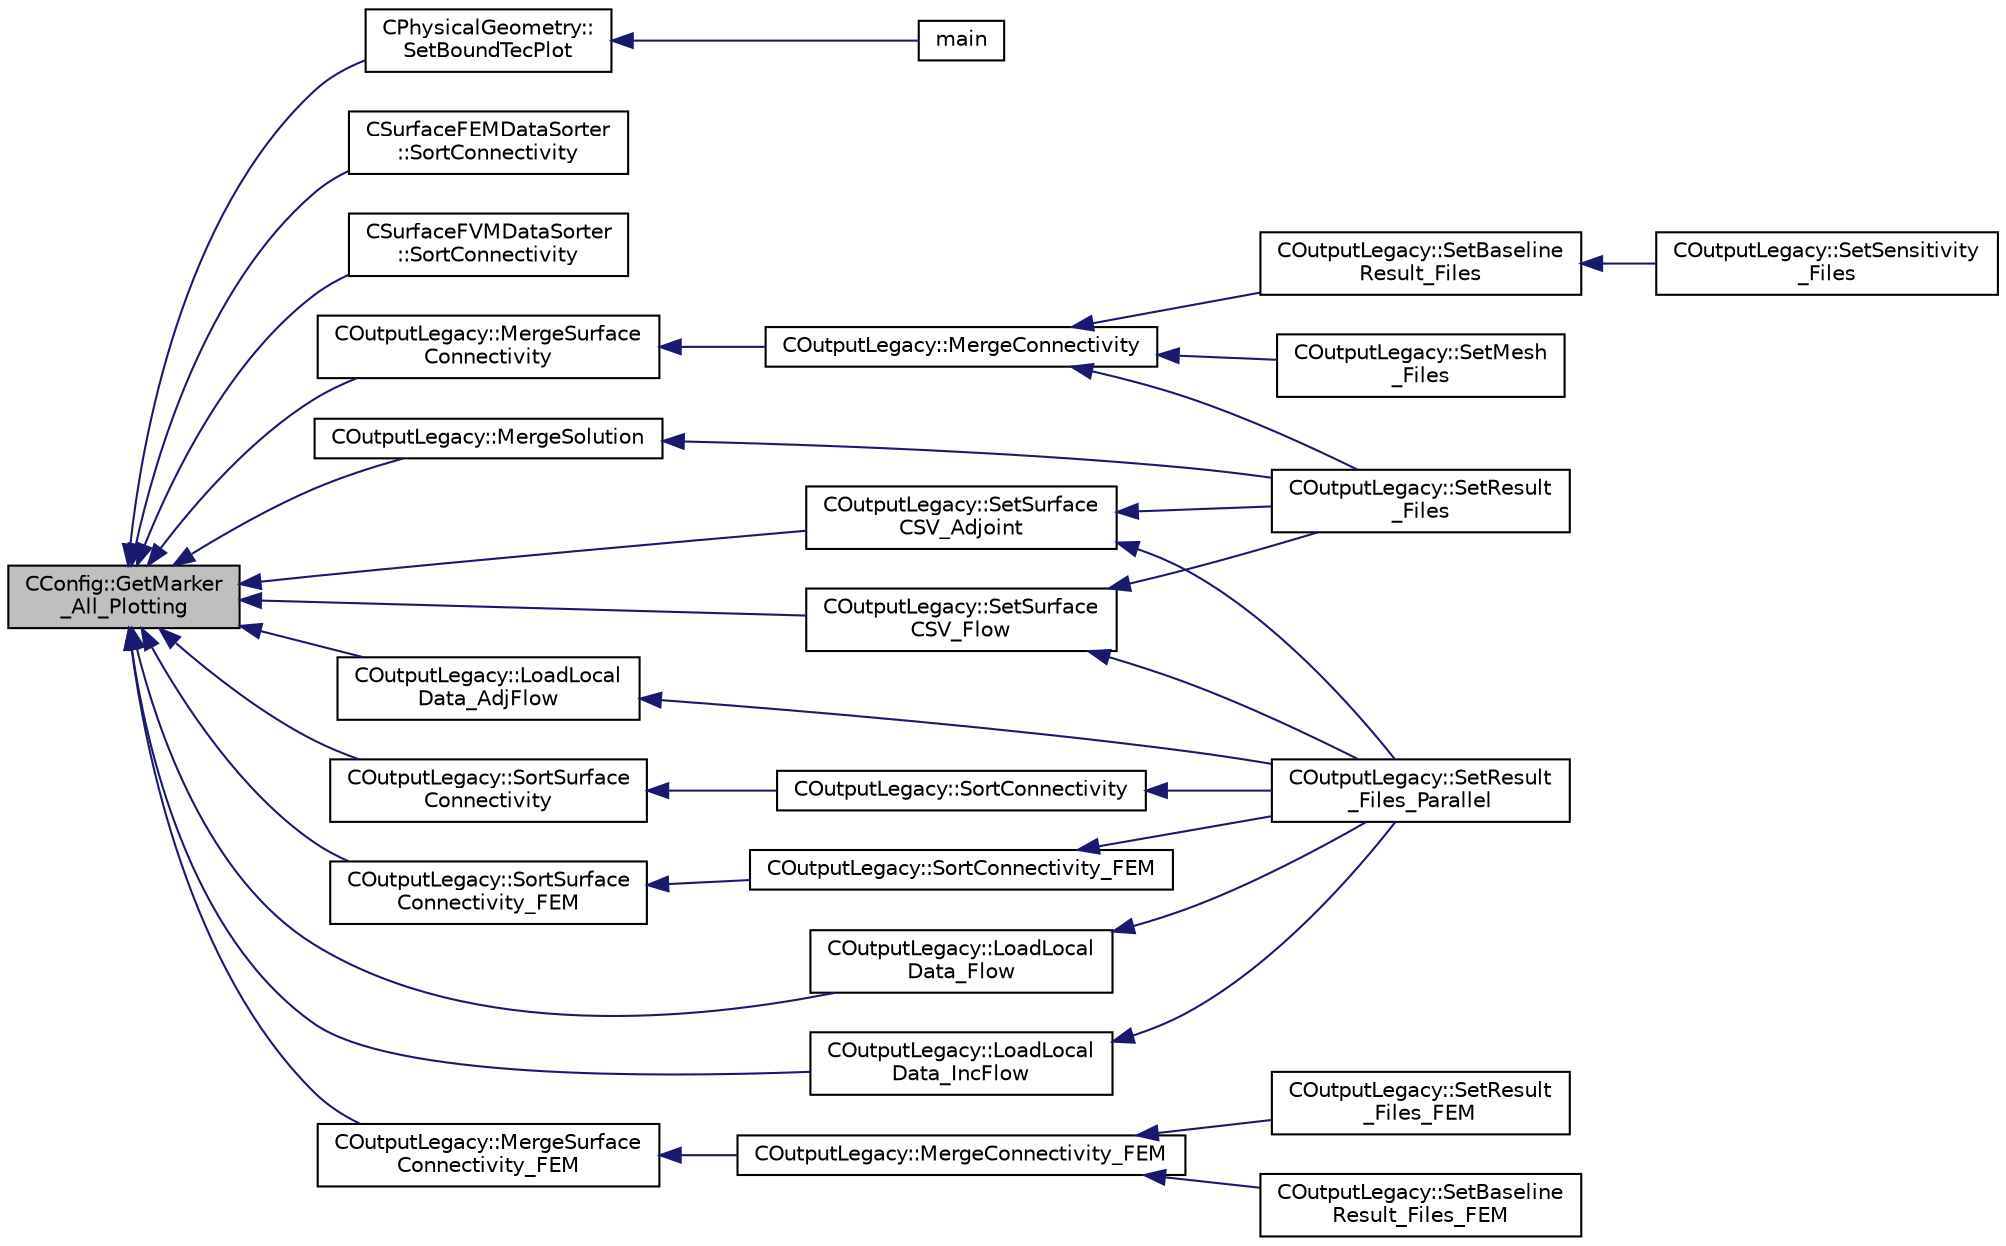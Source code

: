 digraph "CConfig::GetMarker_All_Plotting"
{
  edge [fontname="Helvetica",fontsize="10",labelfontname="Helvetica",labelfontsize="10"];
  node [fontname="Helvetica",fontsize="10",shape=record];
  rankdir="LR";
  Node6740 [label="CConfig::GetMarker\l_All_Plotting",height=0.2,width=0.4,color="black", fillcolor="grey75", style="filled", fontcolor="black"];
  Node6740 -> Node6741 [dir="back",color="midnightblue",fontsize="10",style="solid",fontname="Helvetica"];
  Node6741 [label="CPhysicalGeometry::\lSetBoundTecPlot",height=0.2,width=0.4,color="black", fillcolor="white", style="filled",URL="$class_c_physical_geometry.html#a01d9ef8a93724d0e5ccfc18ee09d1022",tooltip="Set the output file for boundaries in Tecplot. "];
  Node6741 -> Node6742 [dir="back",color="midnightblue",fontsize="10",style="solid",fontname="Helvetica"];
  Node6742 [label="main",height=0.2,width=0.4,color="black", fillcolor="white", style="filled",URL="$_s_u2___m_s_h_8cpp.html#a0ddf1224851353fc92bfbff6f499fa97"];
  Node6740 -> Node6743 [dir="back",color="midnightblue",fontsize="10",style="solid",fontname="Helvetica"];
  Node6743 [label="CSurfaceFEMDataSorter\l::SortConnectivity",height=0.2,width=0.4,color="black", fillcolor="white", style="filled",URL="$class_c_surface_f_e_m_data_sorter.html#ac9c76b1a4428cb3d4369903e2c501ea0",tooltip="Sort the connectivities (volume and surface) into data structures used for output file writing..."];
  Node6740 -> Node6744 [dir="back",color="midnightblue",fontsize="10",style="solid",fontname="Helvetica"];
  Node6744 [label="CSurfaceFVMDataSorter\l::SortConnectivity",height=0.2,width=0.4,color="black", fillcolor="white", style="filled",URL="$class_c_surface_f_v_m_data_sorter.html#ad3324697df87ddab2cc804157b844591",tooltip="Sort the connectivities (volume and surface) into data structures used for output file writing..."];
  Node6740 -> Node6745 [dir="back",color="midnightblue",fontsize="10",style="solid",fontname="Helvetica"];
  Node6745 [label="COutputLegacy::SetSurface\lCSV_Flow",height=0.2,width=0.4,color="black", fillcolor="white", style="filled",URL="$class_c_output_legacy.html#a65b3ab316365014ae51d9260c26ea91d",tooltip="Create and write the file with the flow coefficient on the surface. "];
  Node6745 -> Node6746 [dir="back",color="midnightblue",fontsize="10",style="solid",fontname="Helvetica"];
  Node6746 [label="COutputLegacy::SetResult\l_Files",height=0.2,width=0.4,color="black", fillcolor="white", style="filled",URL="$class_c_output_legacy.html#aa817439538e8cf82f82acbfa0bf7e735",tooltip="Writes and organizes the all the output files, except the history one, for serial computations..."];
  Node6745 -> Node6747 [dir="back",color="midnightblue",fontsize="10",style="solid",fontname="Helvetica"];
  Node6747 [label="COutputLegacy::SetResult\l_Files_Parallel",height=0.2,width=0.4,color="black", fillcolor="white", style="filled",URL="$class_c_output_legacy.html#a9e7832982d8237df4df455b027fd203b",tooltip="Writes and organizes the all the output files, except the history one, for parallel computations..."];
  Node6740 -> Node6748 [dir="back",color="midnightblue",fontsize="10",style="solid",fontname="Helvetica"];
  Node6748 [label="COutputLegacy::SetSurface\lCSV_Adjoint",height=0.2,width=0.4,color="black", fillcolor="white", style="filled",URL="$class_c_output_legacy.html#ab58cf49c27110dea42f2f39ad0b78060",tooltip="Create and write the file with the adjoint coefficients on the surface for serial computations..."];
  Node6748 -> Node6746 [dir="back",color="midnightblue",fontsize="10",style="solid",fontname="Helvetica"];
  Node6748 -> Node6747 [dir="back",color="midnightblue",fontsize="10",style="solid",fontname="Helvetica"];
  Node6740 -> Node6749 [dir="back",color="midnightblue",fontsize="10",style="solid",fontname="Helvetica"];
  Node6749 [label="COutputLegacy::MergeSurface\lConnectivity",height=0.2,width=0.4,color="black", fillcolor="white", style="filled",URL="$class_c_output_legacy.html#a1269e5646bfd84fcc9d0154906a8c558",tooltip="Merge the connectivity for a single element type from all processors. "];
  Node6749 -> Node6750 [dir="back",color="midnightblue",fontsize="10",style="solid",fontname="Helvetica"];
  Node6750 [label="COutputLegacy::MergeConnectivity",height=0.2,width=0.4,color="black", fillcolor="white", style="filled",URL="$class_c_output_legacy.html#a1fca7d82115b30a586f40c1d8bdc94d3",tooltip="Merge the geometry into a data structure used for output file writing. "];
  Node6750 -> Node6746 [dir="back",color="midnightblue",fontsize="10",style="solid",fontname="Helvetica"];
  Node6750 -> Node6751 [dir="back",color="midnightblue",fontsize="10",style="solid",fontname="Helvetica"];
  Node6751 [label="COutputLegacy::SetBaseline\lResult_Files",height=0.2,width=0.4,color="black", fillcolor="white", style="filled",URL="$class_c_output_legacy.html#aa494f988736bb5a657fcaf9b8e0c2e85",tooltip="Writes and organizes the all the output files, except the history one, for serial computations..."];
  Node6751 -> Node6752 [dir="back",color="midnightblue",fontsize="10",style="solid",fontname="Helvetica"];
  Node6752 [label="COutputLegacy::SetSensitivity\l_Files",height=0.2,width=0.4,color="black", fillcolor="white", style="filled",URL="$class_c_output_legacy.html#ab6d1b1d7a16dc1538914c2ca98e2fea7",tooltip="Write the sensitivity (including mesh sensitivity) computed with the discrete adjoint method on the s..."];
  Node6750 -> Node6753 [dir="back",color="midnightblue",fontsize="10",style="solid",fontname="Helvetica"];
  Node6753 [label="COutputLegacy::SetMesh\l_Files",height=0.2,width=0.4,color="black", fillcolor="white", style="filled",URL="$class_c_output_legacy.html#a9301e0b2ff5e38a8337127ce74c49ac8",tooltip="Writes and organizes the all the output files, except the history one, for serial computations..."];
  Node6740 -> Node6754 [dir="back",color="midnightblue",fontsize="10",style="solid",fontname="Helvetica"];
  Node6754 [label="COutputLegacy::MergeSolution",height=0.2,width=0.4,color="black", fillcolor="white", style="filled",URL="$class_c_output_legacy.html#af30cc9d6a1d32da2af7043901a5914cf",tooltip="Merge the solution into a data structure used for output file writing. "];
  Node6754 -> Node6746 [dir="back",color="midnightblue",fontsize="10",style="solid",fontname="Helvetica"];
  Node6740 -> Node6755 [dir="back",color="midnightblue",fontsize="10",style="solid",fontname="Helvetica"];
  Node6755 [label="COutputLegacy::LoadLocal\lData_Flow",height=0.2,width=0.4,color="black", fillcolor="white", style="filled",URL="$class_c_output_legacy.html#a83e5de863b29fe3a222074d93d696d57",tooltip="Load the desired solution data into a structure used for parallel reordering and output file writing ..."];
  Node6755 -> Node6747 [dir="back",color="midnightblue",fontsize="10",style="solid",fontname="Helvetica"];
  Node6740 -> Node6756 [dir="back",color="midnightblue",fontsize="10",style="solid",fontname="Helvetica"];
  Node6756 [label="COutputLegacy::LoadLocal\lData_IncFlow",height=0.2,width=0.4,color="black", fillcolor="white", style="filled",URL="$class_c_output_legacy.html#a2d955089c8894a2eb795970f06e7900d",tooltip="Load the desired solution data into a structure used for parallel reordering and output file writing ..."];
  Node6756 -> Node6747 [dir="back",color="midnightblue",fontsize="10",style="solid",fontname="Helvetica"];
  Node6740 -> Node6757 [dir="back",color="midnightblue",fontsize="10",style="solid",fontname="Helvetica"];
  Node6757 [label="COutputLegacy::LoadLocal\lData_AdjFlow",height=0.2,width=0.4,color="black", fillcolor="white", style="filled",URL="$class_c_output_legacy.html#a37180b5adabfb37cdc540e99cd43e347",tooltip="Load the desired solution data into a structure used for parallel reordering and output file writing ..."];
  Node6757 -> Node6747 [dir="back",color="midnightblue",fontsize="10",style="solid",fontname="Helvetica"];
  Node6740 -> Node6758 [dir="back",color="midnightblue",fontsize="10",style="solid",fontname="Helvetica"];
  Node6758 [label="COutputLegacy::SortSurface\lConnectivity",height=0.2,width=0.4,color="black", fillcolor="white", style="filled",URL="$class_c_output_legacy.html#aec9ba1efa4f3a3eb8be0be04f5ca5a60",tooltip="Sort the connectivity for a single surface element type into a linear partitioning across all process..."];
  Node6758 -> Node6759 [dir="back",color="midnightblue",fontsize="10",style="solid",fontname="Helvetica"];
  Node6759 [label="COutputLegacy::SortConnectivity",height=0.2,width=0.4,color="black", fillcolor="white", style="filled",URL="$class_c_output_legacy.html#af4fb758e9fa66d19847d369f45fa888c",tooltip="Sort the connectivities (volume and surface) into data structures used for output file writing..."];
  Node6759 -> Node6747 [dir="back",color="midnightblue",fontsize="10",style="solid",fontname="Helvetica"];
  Node6740 -> Node6760 [dir="back",color="midnightblue",fontsize="10",style="solid",fontname="Helvetica"];
  Node6760 [label="COutputLegacy::MergeSurface\lConnectivity_FEM",height=0.2,width=0.4,color="black", fillcolor="white", style="filled",URL="$class_c_output_legacy.html#ae2f0e0809fd6b66b5f8a21442928822c",tooltip="Merge the connectivity for a single element type from all processors for the FEM solver. "];
  Node6760 -> Node6761 [dir="back",color="midnightblue",fontsize="10",style="solid",fontname="Helvetica"];
  Node6761 [label="COutputLegacy::MergeConnectivity_FEM",height=0.2,width=0.4,color="black", fillcolor="white", style="filled",URL="$class_c_output_legacy.html#a73ac84a0613171e5b77c86055b8a1487",tooltip="Merge the FEM geometry into a data structure used for output file writing. "];
  Node6761 -> Node6762 [dir="back",color="midnightblue",fontsize="10",style="solid",fontname="Helvetica"];
  Node6762 [label="COutputLegacy::SetResult\l_Files_FEM",height=0.2,width=0.4,color="black", fillcolor="white", style="filled",URL="$class_c_output_legacy.html#a25b90eb5e2bd0f05f92a89f0768f2181",tooltip="Writes and organizes the all the output files, except the history one, for serial computations with t..."];
  Node6761 -> Node6763 [dir="back",color="midnightblue",fontsize="10",style="solid",fontname="Helvetica"];
  Node6763 [label="COutputLegacy::SetBaseline\lResult_Files_FEM",height=0.2,width=0.4,color="black", fillcolor="white", style="filled",URL="$class_c_output_legacy.html#a46c1054bac8c154e4f3464cc1913e06f",tooltip="Writes and organizes the all the output files, except the history one, for DG-FEM simulations (SU2_SO..."];
  Node6740 -> Node6764 [dir="back",color="midnightblue",fontsize="10",style="solid",fontname="Helvetica"];
  Node6764 [label="COutputLegacy::SortSurface\lConnectivity_FEM",height=0.2,width=0.4,color="black", fillcolor="white", style="filled",URL="$class_c_output_legacy.html#aaea72591e79d4d42ef73da74b0159f6e",tooltip="Sort the connectivity for a single surface element type into a linear partitioning across all process..."];
  Node6764 -> Node6765 [dir="back",color="midnightblue",fontsize="10",style="solid",fontname="Helvetica"];
  Node6765 [label="COutputLegacy::SortConnectivity_FEM",height=0.2,width=0.4,color="black", fillcolor="white", style="filled",URL="$class_c_output_legacy.html#a03c1f74460acd9a255fc75baab610f33",tooltip="Sort the connectivities (volume and surface) into data structures used for output file writing (DG-FE..."];
  Node6765 -> Node6747 [dir="back",color="midnightblue",fontsize="10",style="solid",fontname="Helvetica"];
}
